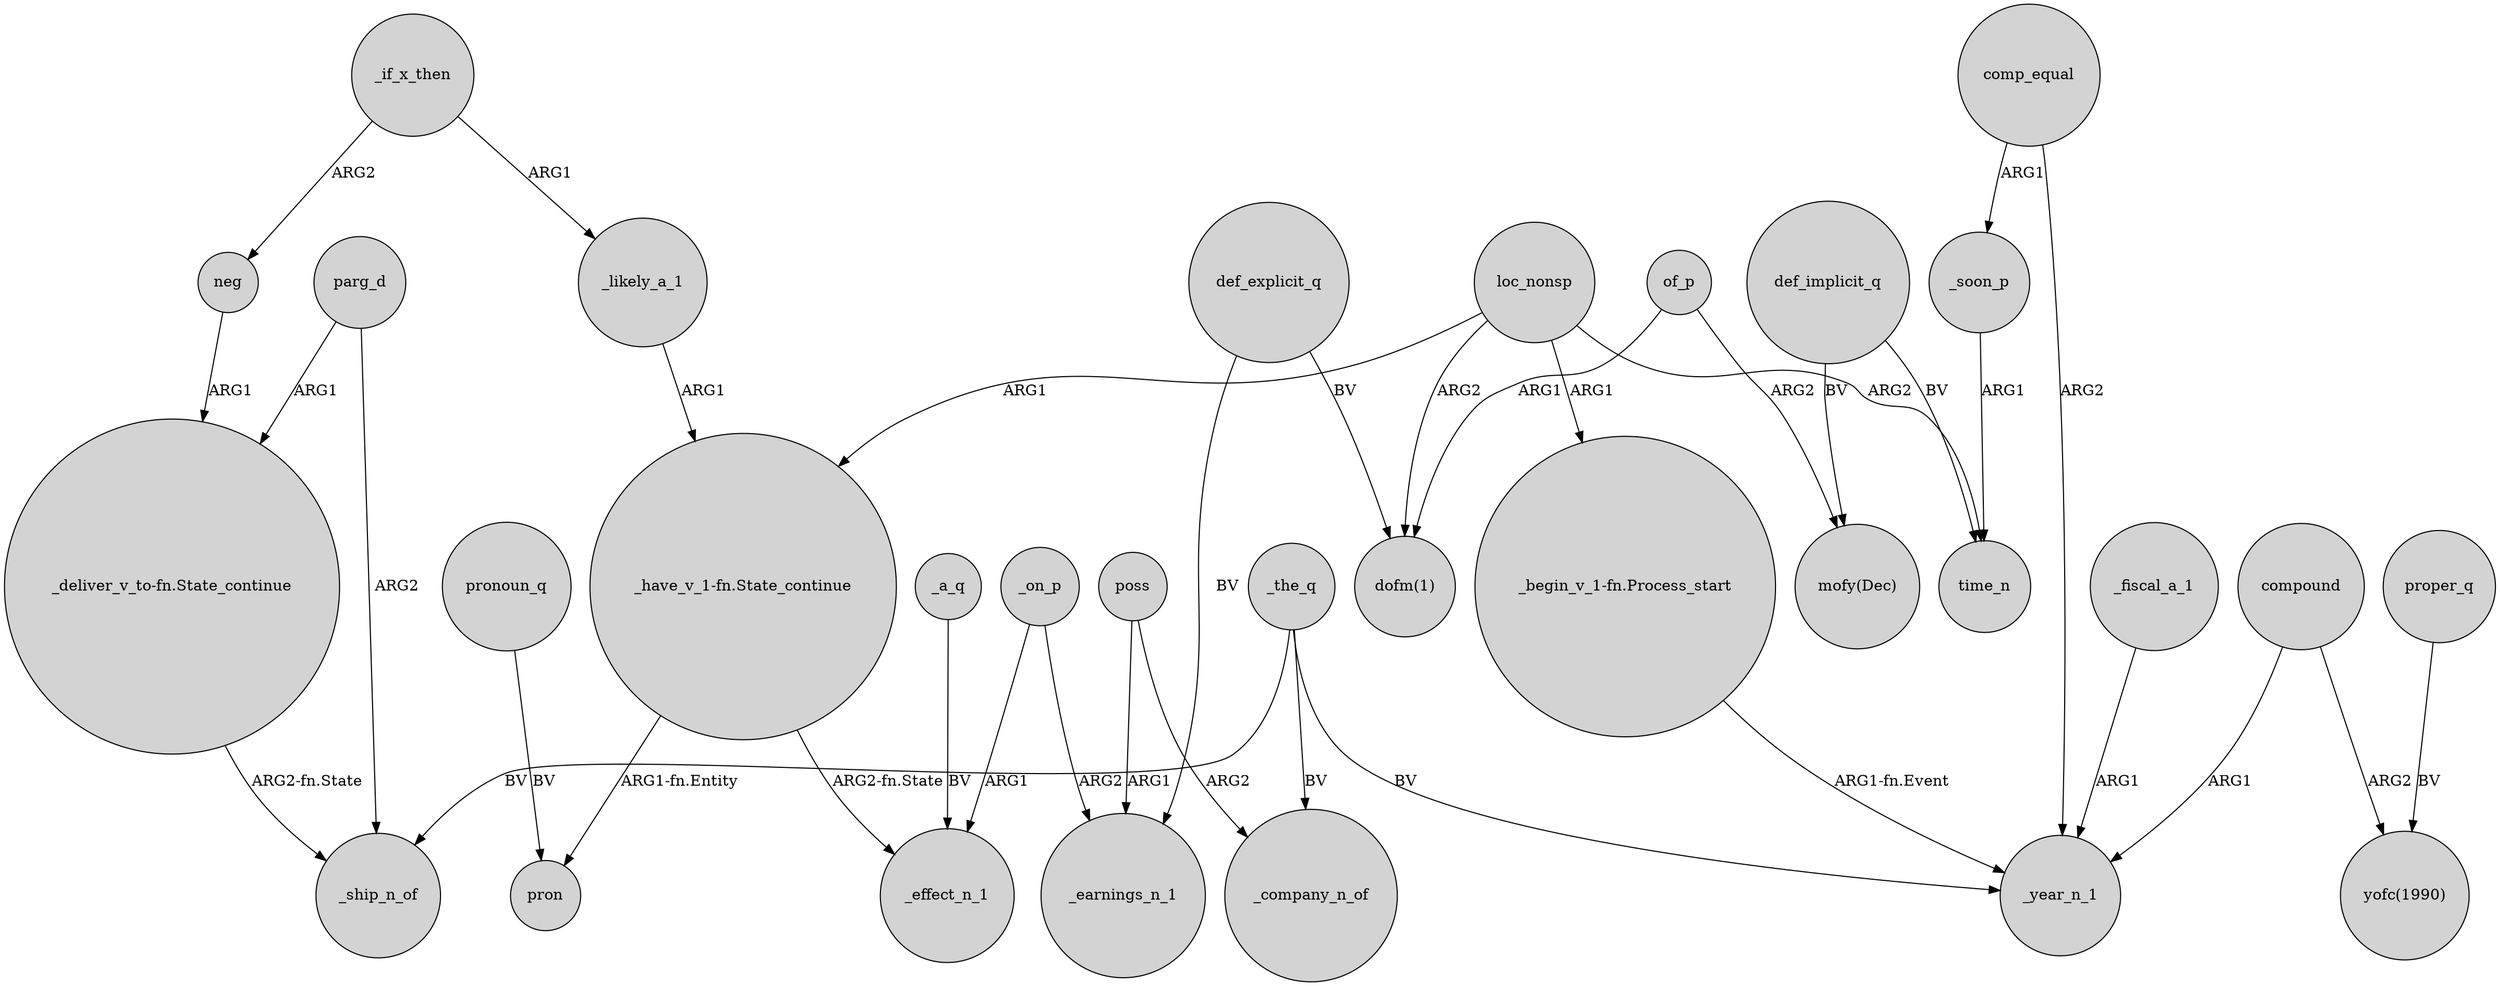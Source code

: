 digraph {
	node [shape=circle style=filled]
	_if_x_then -> neg [label=ARG2]
	neg -> "_deliver_v_to-fn.State_continue" [label=ARG1]
	loc_nonsp -> "_begin_v_1-fn.Process_start" [label=ARG1]
	_fiscal_a_1 -> _year_n_1 [label=ARG1]
	_on_p -> _effect_n_1 [label=ARG1]
	compound -> "yofc(1990)" [label=ARG2]
	comp_equal -> _soon_p [label=ARG1]
	parg_d -> _ship_n_of [label=ARG2]
	compound -> _year_n_1 [label=ARG1]
	loc_nonsp -> "dofm(1)" [label=ARG2]
	parg_d -> "_deliver_v_to-fn.State_continue" [label=ARG1]
	pronoun_q -> pron [label=BV]
	poss -> _company_n_of [label=ARG2]
	_soon_p -> time_n [label=ARG1]
	def_explicit_q -> "dofm(1)" [label=BV]
	comp_equal -> _year_n_1 [label=ARG2]
	_the_q -> _year_n_1 [label=BV]
	"_deliver_v_to-fn.State_continue" -> _ship_n_of [label="ARG2-fn.State"]
	"_have_v_1-fn.State_continue" -> _effect_n_1 [label="ARG2-fn.State"]
	_a_q -> _effect_n_1 [label=BV]
	def_explicit_q -> _earnings_n_1 [label=BV]
	poss -> _earnings_n_1 [label=ARG1]
	_on_p -> _earnings_n_1 [label=ARG2]
	proper_q -> "yofc(1990)" [label=BV]
	loc_nonsp -> "_have_v_1-fn.State_continue" [label=ARG1]
	"_have_v_1-fn.State_continue" -> pron [label="ARG1-fn.Entity"]
	loc_nonsp -> time_n [label=ARG2]
	_if_x_then -> _likely_a_1 [label=ARG1]
	of_p -> "mofy(Dec)" [label=ARG2]
	"_begin_v_1-fn.Process_start" -> _year_n_1 [label="ARG1-fn.Event"]
	of_p -> "dofm(1)" [label=ARG1]
	_likely_a_1 -> "_have_v_1-fn.State_continue" [label=ARG1]
	_the_q -> _company_n_of [label=BV]
	_the_q -> _ship_n_of [label=BV]
	def_implicit_q -> time_n [label=BV]
	def_implicit_q -> "mofy(Dec)" [label=BV]
}
